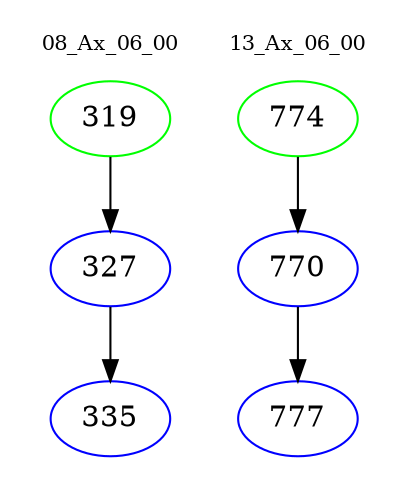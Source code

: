 digraph{
subgraph cluster_0 {
color = white
label = "08_Ax_06_00";
fontsize=10;
T0_319 [label="319", color="green"]
T0_319 -> T0_327 [color="black"]
T0_327 [label="327", color="blue"]
T0_327 -> T0_335 [color="black"]
T0_335 [label="335", color="blue"]
}
subgraph cluster_1 {
color = white
label = "13_Ax_06_00";
fontsize=10;
T1_774 [label="774", color="green"]
T1_774 -> T1_770 [color="black"]
T1_770 [label="770", color="blue"]
T1_770 -> T1_777 [color="black"]
T1_777 [label="777", color="blue"]
}
}
